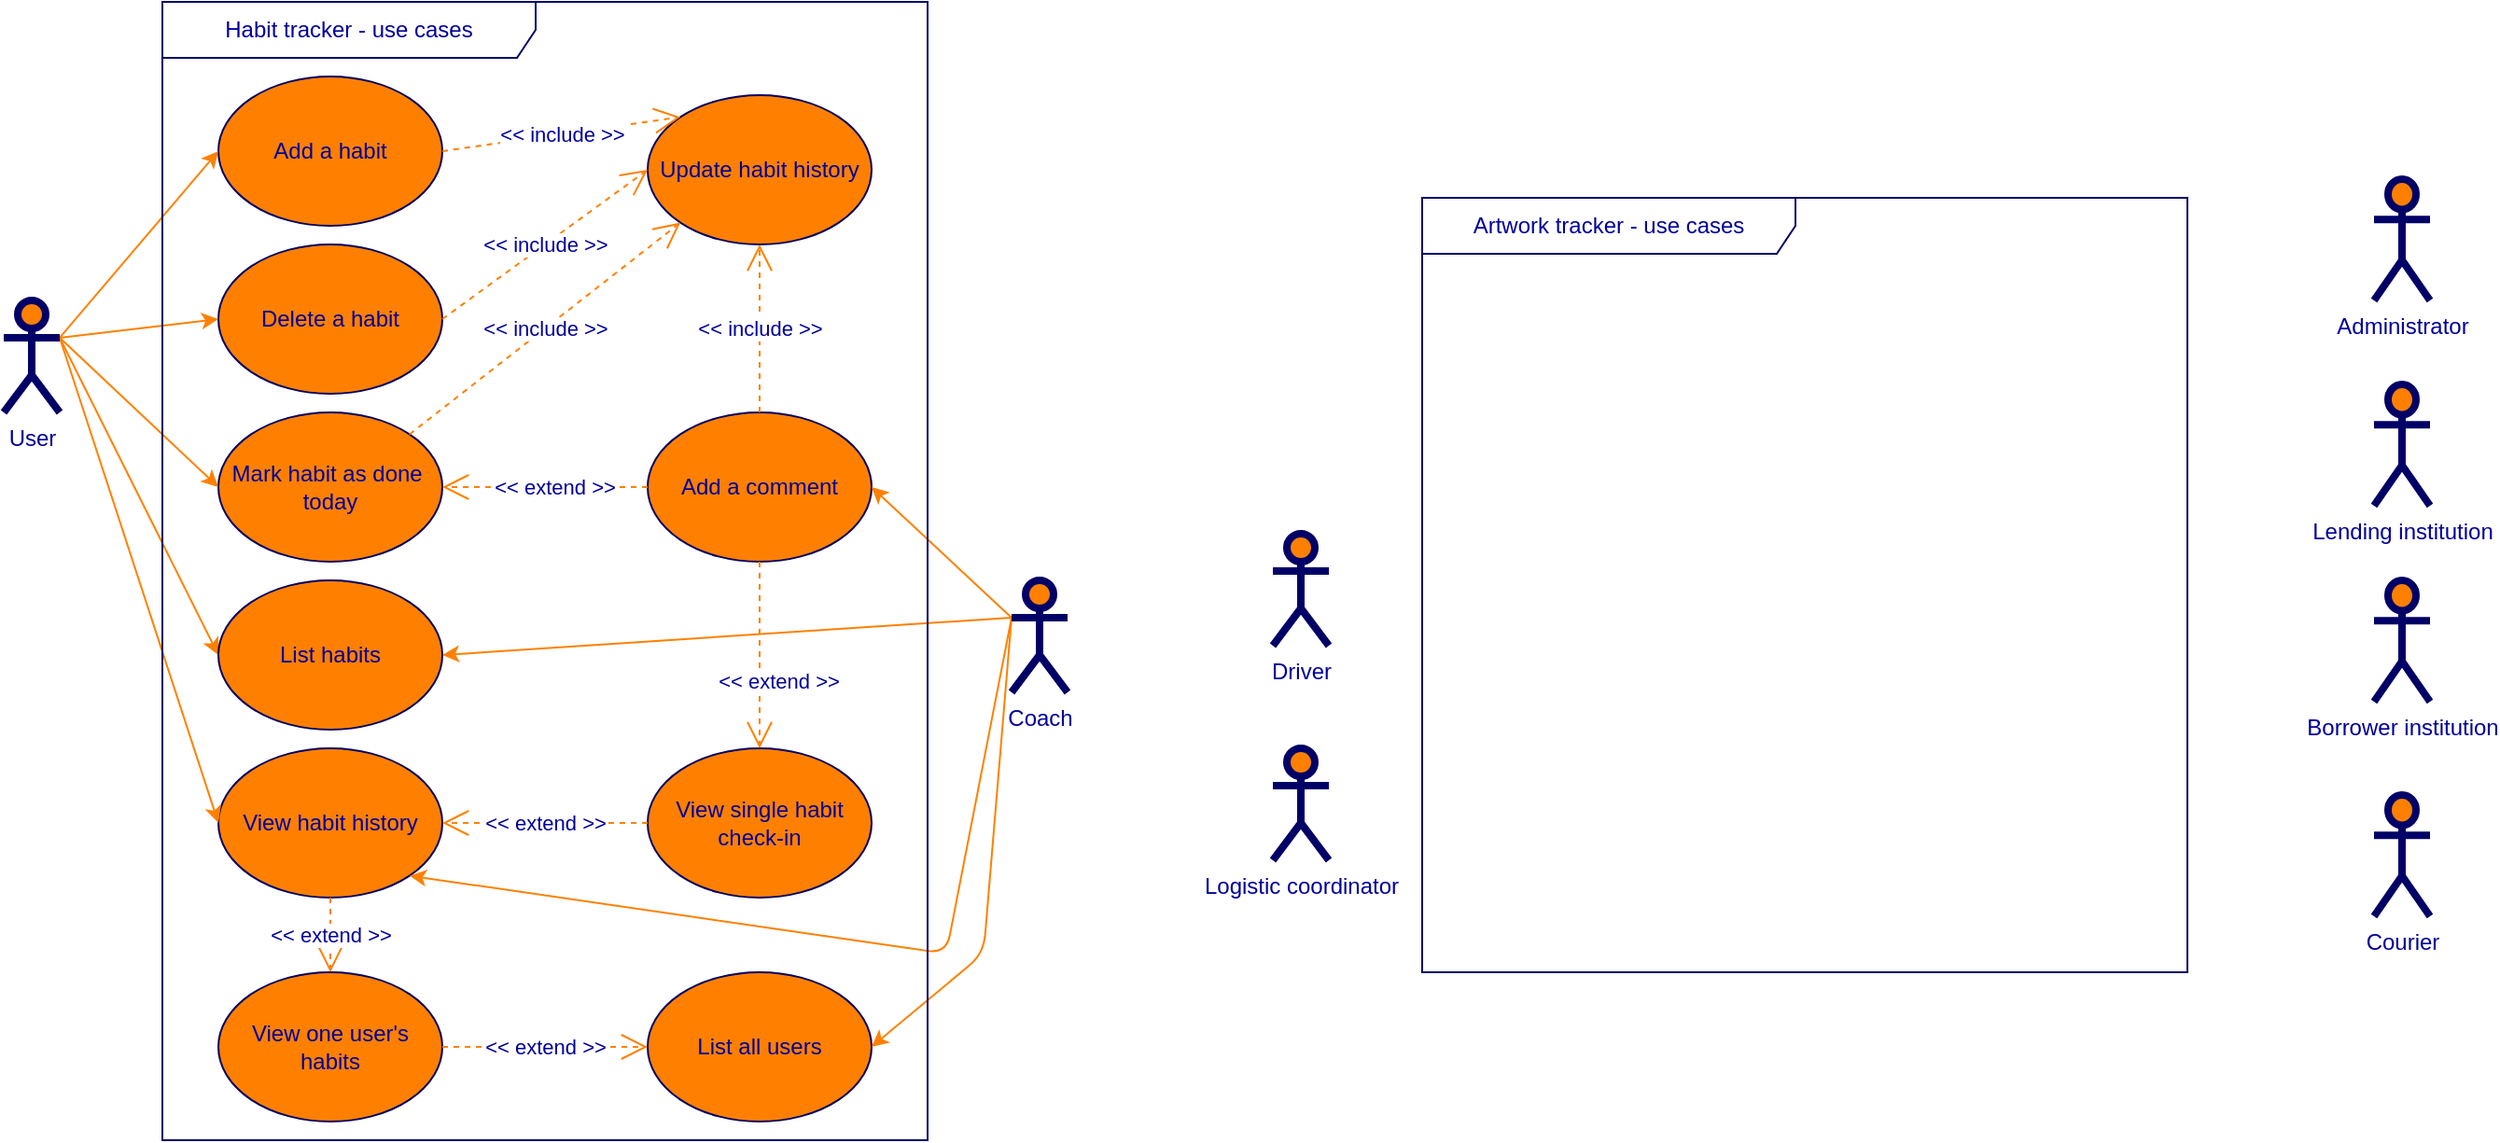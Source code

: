 <mxfile version="20.8.17" type="github">
  <diagram name="Page-1" id="6x6TZbseE-QPOk2Tuv7f">
    <mxGraphModel dx="1050" dy="587" grid="1" gridSize="10" guides="1" tooltips="1" connect="1" arrows="1" fold="1" page="1" pageScale="1" pageWidth="2336" pageHeight="1654" math="0" shadow="0">
      <root>
        <mxCell id="0" />
        <mxCell id="1" parent="0" />
        <mxCell id="Vfu94GZBrMM-B6HO3JxG-1" value="Add a habit" style="ellipse;whiteSpace=wrap;html=1;fillColor=#FF8000;strokeColor=#000066;fontColor=#000099;" parent="1" vertex="1">
          <mxGeometry x="245" y="75" width="120" height="80" as="geometry" />
        </mxCell>
        <mxCell id="Vfu94GZBrMM-B6HO3JxG-2" value="Delete a habit" style="ellipse;whiteSpace=wrap;html=1;fillColor=#FF8000;strokeColor=#000066;fontColor=#000099;" parent="1" vertex="1">
          <mxGeometry x="245" y="165" width="120" height="80" as="geometry" />
        </mxCell>
        <mxCell id="Vfu94GZBrMM-B6HO3JxG-3" value="Mark habit as done&amp;nbsp; today" style="ellipse;whiteSpace=wrap;html=1;fillColor=#FF8000;strokeColor=#000066;fontColor=#000099;" parent="1" vertex="1">
          <mxGeometry x="245" y="255" width="120" height="80" as="geometry" />
        </mxCell>
        <mxCell id="Vfu94GZBrMM-B6HO3JxG-4" value="Add a comment" style="ellipse;whiteSpace=wrap;html=1;fillColor=#FF8000;strokeColor=#000066;fontColor=#000099;" parent="1" vertex="1">
          <mxGeometry x="475" y="255" width="120" height="80" as="geometry" />
        </mxCell>
        <mxCell id="Vfu94GZBrMM-B6HO3JxG-5" value="Update habit history" style="ellipse;whiteSpace=wrap;html=1;fillColor=#FF8000;strokeColor=#000066;fontColor=#000099;" parent="1" vertex="1">
          <mxGeometry x="475" y="85" width="120" height="80" as="geometry" />
        </mxCell>
        <mxCell id="Vfu94GZBrMM-B6HO3JxG-6" value="View habit history" style="ellipse;whiteSpace=wrap;html=1;fillColor=#FF8000;strokeColor=#000066;fontColor=#000099;" parent="1" vertex="1">
          <mxGeometry x="245" y="435" width="120" height="80" as="geometry" />
        </mxCell>
        <mxCell id="Vfu94GZBrMM-B6HO3JxG-7" value="View one user&#39;s habits" style="ellipse;whiteSpace=wrap;html=1;fillColor=#FF8000;strokeColor=#000066;fontColor=#000099;" parent="1" vertex="1">
          <mxGeometry x="245" y="555" width="120" height="80" as="geometry" />
        </mxCell>
        <mxCell id="Vfu94GZBrMM-B6HO3JxG-8" value="View single habit check-in" style="ellipse;whiteSpace=wrap;html=1;fillColor=#FF8000;strokeColor=#000066;fontColor=#000099;" parent="1" vertex="1">
          <mxGeometry x="475" y="435" width="120" height="80" as="geometry" />
        </mxCell>
        <mxCell id="Vfu94GZBrMM-B6HO3JxG-9" value="List all users" style="ellipse;whiteSpace=wrap;html=1;fillColor=#FF8000;strokeColor=#000066;fontColor=#000099;" parent="1" vertex="1">
          <mxGeometry x="475" y="555" width="120" height="80" as="geometry" />
        </mxCell>
        <mxCell id="Vfu94GZBrMM-B6HO3JxG-10" style="html=1;exitX=1;exitY=0.333;exitPerimeter=0;entryX=0;entryY=0.5;jettySize=auto;orthogonalLoop=1;fillColor=#f8cecc;strokeColor=#FF8000;curved=1;fontColor=#000099;" parent="1" source="Vfu94GZBrMM-B6HO3JxG-15" target="Vfu94GZBrMM-B6HO3JxG-1" edge="1">
          <mxGeometry relative="1" as="geometry" />
        </mxCell>
        <mxCell id="Vfu94GZBrMM-B6HO3JxG-11" style="html=1;exitX=1;exitY=0.333;exitPerimeter=0;entryX=0;entryY=0.5;jettySize=auto;orthogonalLoop=1;curved=1;fontColor=#000099;strokeColor=#FF8000;" parent="1" source="Vfu94GZBrMM-B6HO3JxG-15" target="Vfu94GZBrMM-B6HO3JxG-2" edge="1">
          <mxGeometry relative="1" as="geometry" />
        </mxCell>
        <mxCell id="Vfu94GZBrMM-B6HO3JxG-12" style="rounded=0;html=1;exitX=1;exitY=0.333;exitPerimeter=0;entryX=0;entryY=0.5;jettySize=auto;orthogonalLoop=1;fontColor=#000099;strokeColor=#FF8000;" parent="1" source="Vfu94GZBrMM-B6HO3JxG-15" target="Vfu94GZBrMM-B6HO3JxG-26" edge="1">
          <mxGeometry relative="1" as="geometry" />
        </mxCell>
        <mxCell id="Vfu94GZBrMM-B6HO3JxG-13" style="edgeStyle=none;curved=1;html=1;exitX=1;exitY=0.333;exitPerimeter=0;entryX=0;entryY=0.5;jettySize=auto;orthogonalLoop=1;strokeColor=#FF8000;fontColor=#000099;" parent="1" source="Vfu94GZBrMM-B6HO3JxG-15" target="Vfu94GZBrMM-B6HO3JxG-3" edge="1">
          <mxGeometry relative="1" as="geometry" />
        </mxCell>
        <mxCell id="Vfu94GZBrMM-B6HO3JxG-14" style="edgeStyle=none;curved=1;html=1;exitX=1;exitY=0.333;exitPerimeter=0;jettySize=auto;orthogonalLoop=1;strokeColor=#FF8000;entryX=0;entryY=0.5;fontColor=#000099;" parent="1" source="Vfu94GZBrMM-B6HO3JxG-15" target="Vfu94GZBrMM-B6HO3JxG-6" edge="1">
          <mxGeometry relative="1" as="geometry" />
        </mxCell>
        <mxCell id="Vfu94GZBrMM-B6HO3JxG-15" value="User" style="shape=umlActor;verticalLabelPosition=bottom;labelBackgroundColor=#ffffff;verticalAlign=top;html=1;strokeWidth=4;fillColor=#FF8000;strokeColor=#000066;fontColor=#000099;" parent="1" vertex="1">
          <mxGeometry x="130" y="195" width="30" height="60" as="geometry" />
        </mxCell>
        <mxCell id="Vfu94GZBrMM-B6HO3JxG-16" style="rounded=0;html=1;exitX=0;exitY=0.333;exitPerimeter=0;entryX=1;entryY=0.5;jettySize=auto;orthogonalLoop=1;fontColor=#000099;strokeColor=#FF8000;" parent="1" source="Vfu94GZBrMM-B6HO3JxG-20" target="Vfu94GZBrMM-B6HO3JxG-4" edge="1">
          <mxGeometry relative="1" as="geometry" />
        </mxCell>
        <mxCell id="Vfu94GZBrMM-B6HO3JxG-17" style="edgeStyle=none;curved=1;html=1;exitX=0;exitY=0.333;exitPerimeter=0;entryX=1;entryY=0.5;jettySize=auto;orthogonalLoop=1;strokeColor=#FF8000;fontColor=#000099;" parent="1" source="Vfu94GZBrMM-B6HO3JxG-20" target="Vfu94GZBrMM-B6HO3JxG-26" edge="1">
          <mxGeometry relative="1" as="geometry" />
        </mxCell>
        <mxCell id="Vfu94GZBrMM-B6HO3JxG-18" style="edgeStyle=none;html=1;exitX=0;exitY=0.333;exitPerimeter=0;entryX=1;entryY=1;jettySize=auto;orthogonalLoop=1;strokeColor=#FF8000;rounded=1;fontColor=#000099;" parent="1" source="Vfu94GZBrMM-B6HO3JxG-20" target="Vfu94GZBrMM-B6HO3JxG-6" edge="1">
          <mxGeometry relative="1" as="geometry">
            <Array as="points">
              <mxPoint x="635" y="545" />
            </Array>
          </mxGeometry>
        </mxCell>
        <mxCell id="Vfu94GZBrMM-B6HO3JxG-19" style="edgeStyle=none;rounded=1;html=1;exitX=0;exitY=0.333;exitPerimeter=0;entryX=1;entryY=0.5;jettySize=auto;orthogonalLoop=1;strokeColor=#FF8000;fontSize=14;fontColor=#000099;" parent="1" source="Vfu94GZBrMM-B6HO3JxG-20" target="Vfu94GZBrMM-B6HO3JxG-9" edge="1">
          <mxGeometry relative="1" as="geometry">
            <Array as="points">
              <mxPoint x="655" y="545" />
            </Array>
          </mxGeometry>
        </mxCell>
        <mxCell id="Vfu94GZBrMM-B6HO3JxG-20" value="Coach" style="shape=umlActor;verticalLabelPosition=bottom;labelBackgroundColor=#ffffff;verticalAlign=top;html=1;strokeWidth=4;fillColor=#FF8000;strokeColor=#000066;fontColor=#000099;" parent="1" vertex="1">
          <mxGeometry x="670" y="345" width="30" height="60" as="geometry" />
        </mxCell>
        <mxCell id="Vfu94GZBrMM-B6HO3JxG-21" value="&amp;lt;&amp;lt; extend &amp;gt;&amp;gt;" style="endArrow=open;endSize=12;dashed=1;html=1;exitX=0;exitY=0.5;entryX=1;entryY=0.5;fontColor=#000099;strokeColor=#FF8000;" parent="1" source="Vfu94GZBrMM-B6HO3JxG-8" target="Vfu94GZBrMM-B6HO3JxG-6" edge="1">
          <mxGeometry width="160" relative="1" as="geometry">
            <mxPoint x="495.333" y="305.333" as="sourcePoint" />
            <mxPoint x="375.333" y="305.333" as="targetPoint" />
          </mxGeometry>
        </mxCell>
        <mxCell id="Vfu94GZBrMM-B6HO3JxG-22" value="Habit tracker - use cases" style="shape=umlFrame;whiteSpace=wrap;html=1;strokeWidth=1;fillColor=none;width=200;height=30;fontColor=#000099;strokeColor=#000066;" parent="1" vertex="1">
          <mxGeometry x="215" y="35" width="410" height="610" as="geometry" />
        </mxCell>
        <mxCell id="Vfu94GZBrMM-B6HO3JxG-23" value="&amp;lt;&amp;lt; include &amp;gt;&amp;gt;" style="endArrow=open;endSize=12;dashed=1;html=1;exitX=1;exitY=0;entryX=0;entryY=1;fontColor=#000099;strokeColor=#FF8000;" parent="1" source="Vfu94GZBrMM-B6HO3JxG-3" target="Vfu94GZBrMM-B6HO3JxG-5" edge="1">
          <mxGeometry width="160" relative="1" as="geometry">
            <mxPoint x="495" y="395" as="sourcePoint" />
            <mxPoint x="485" y="125" as="targetPoint" />
          </mxGeometry>
        </mxCell>
        <mxCell id="Vfu94GZBrMM-B6HO3JxG-24" value="&amp;lt;&amp;lt; extend &amp;gt;&amp;gt;" style="endArrow=open;endSize=12;dashed=1;html=1;exitX=0.5;exitY=1;entryX=0.5;entryY=0;fontColor=#000099;strokeColor=#FF8000;" parent="1" source="Vfu94GZBrMM-B6HO3JxG-4" target="Vfu94GZBrMM-B6HO3JxG-8" edge="1">
          <mxGeometry x="0.273" y="10" width="160" relative="1" as="geometry">
            <mxPoint x="555" y="225" as="sourcePoint" />
            <mxPoint x="555" y="175" as="targetPoint" />
            <mxPoint as="offset" />
          </mxGeometry>
        </mxCell>
        <mxCell id="Vfu94GZBrMM-B6HO3JxG-25" value="&amp;lt;&amp;lt; extend &amp;gt;&amp;gt;" style="endArrow=open;endSize=12;dashed=1;html=1;entryX=1;entryY=0.5;exitX=0;exitY=0.5;fontColor=#000099;strokeColor=#FF8000;" parent="1" source="Vfu94GZBrMM-B6HO3JxG-4" target="Vfu94GZBrMM-B6HO3JxG-3" edge="1">
          <mxGeometry x="-0.091" width="160" relative="1" as="geometry">
            <mxPoint x="425" y="335" as="sourcePoint" />
            <mxPoint x="555" y="355" as="targetPoint" />
            <mxPoint as="offset" />
          </mxGeometry>
        </mxCell>
        <mxCell id="Vfu94GZBrMM-B6HO3JxG-26" value="List habits" style="ellipse;whiteSpace=wrap;html=1;fillColor=#FF8000;strokeColor=#000066;fontColor=#000099;" parent="1" vertex="1">
          <mxGeometry x="245" y="345" width="120" height="80" as="geometry" />
        </mxCell>
        <mxCell id="Vfu94GZBrMM-B6HO3JxG-27" value="&amp;lt;&amp;lt; include &amp;gt;&amp;gt;" style="endArrow=open;endSize=12;dashed=1;html=1;exitX=1;exitY=0.5;entryX=0;entryY=0.5;fontColor=#000099;strokeColor=#FF8000;" parent="1" source="Vfu94GZBrMM-B6HO3JxG-2" target="Vfu94GZBrMM-B6HO3JxG-5" edge="1">
          <mxGeometry width="160" relative="1" as="geometry">
            <mxPoint x="357" y="277" as="sourcePoint" />
            <mxPoint x="513" y="163" as="targetPoint" />
          </mxGeometry>
        </mxCell>
        <mxCell id="Vfu94GZBrMM-B6HO3JxG-28" value="&amp;lt;&amp;lt; include &amp;gt;&amp;gt;" style="endArrow=open;endSize=12;dashed=1;html=1;exitX=1;exitY=0.5;entryX=0;entryY=0;fontColor=#000099;strokeColor=#FF8000;" parent="1" source="Vfu94GZBrMM-B6HO3JxG-1" target="Vfu94GZBrMM-B6HO3JxG-5" edge="1">
          <mxGeometry width="160" relative="1" as="geometry">
            <mxPoint x="375" y="215" as="sourcePoint" />
            <mxPoint x="495" y="135" as="targetPoint" />
          </mxGeometry>
        </mxCell>
        <mxCell id="Vfu94GZBrMM-B6HO3JxG-29" value="&amp;lt;&amp;lt; include &amp;gt;&amp;gt;" style="endArrow=open;endSize=12;dashed=1;html=1;exitX=0.5;exitY=0;entryX=0.5;entryY=1;fontColor=#000099;strokeColor=#FF8000;" parent="1" source="Vfu94GZBrMM-B6HO3JxG-4" target="Vfu94GZBrMM-B6HO3JxG-5" edge="1">
          <mxGeometry width="160" relative="1" as="geometry">
            <mxPoint x="357" y="277" as="sourcePoint" />
            <mxPoint x="503" y="163" as="targetPoint" />
          </mxGeometry>
        </mxCell>
        <mxCell id="Vfu94GZBrMM-B6HO3JxG-30" value="&amp;lt;&amp;lt; extend &amp;gt;&amp;gt;" style="endArrow=open;endSize=12;dashed=1;html=1;exitX=1;exitY=0.5;entryX=0;entryY=0.5;fontColor=#000099;strokeColor=#FF8000;" parent="1" source="Vfu94GZBrMM-B6HO3JxG-7" target="Vfu94GZBrMM-B6HO3JxG-9" edge="1">
          <mxGeometry width="160" relative="1" as="geometry">
            <mxPoint x="485" y="485" as="sourcePoint" />
            <mxPoint x="375" y="485" as="targetPoint" />
          </mxGeometry>
        </mxCell>
        <mxCell id="Vfu94GZBrMM-B6HO3JxG-31" value="&amp;lt;&amp;lt; extend &amp;gt;&amp;gt;" style="endArrow=open;endSize=12;dashed=1;html=1;exitX=0.5;exitY=1;entryX=0.5;entryY=0;fontColor=#000099;strokeColor=#FF8000;" parent="1" source="Vfu94GZBrMM-B6HO3JxG-6" target="Vfu94GZBrMM-B6HO3JxG-7" edge="1">
          <mxGeometry width="160" relative="1" as="geometry">
            <mxPoint x="375" y="605" as="sourcePoint" />
            <mxPoint x="425" y="565" as="targetPoint" />
          </mxGeometry>
        </mxCell>
        <mxCell id="aFN2-VFNgICGjjfd_nI_-1" value="Artwork&amp;nbsp;tracker - use cases" style="shape=umlFrame;whiteSpace=wrap;html=1;strokeWidth=1;fillColor=none;width=200;height=30;fontColor=#000099;strokeColor=#000066;" vertex="1" parent="1">
          <mxGeometry x="890" y="140" width="410" height="415" as="geometry" />
        </mxCell>
        <mxCell id="aFN2-VFNgICGjjfd_nI_-2" value="Driver" style="shape=umlActor;verticalLabelPosition=bottom;labelBackgroundColor=#ffffff;verticalAlign=top;html=1;strokeWidth=4;fillColor=#FF8000;strokeColor=#000066;fontColor=#000099;" vertex="1" parent="1">
          <mxGeometry x="810" y="320" width="30" height="60" as="geometry" />
        </mxCell>
        <mxCell id="aFN2-VFNgICGjjfd_nI_-3" value="Administrator" style="shape=umlActor;verticalLabelPosition=bottom;labelBackgroundColor=#ffffff;verticalAlign=top;html=1;strokeWidth=4;fillColor=#FF8000;strokeColor=#000066;fontColor=#000099;" vertex="1" parent="1">
          <mxGeometry x="1400" y="130" width="30" height="65" as="geometry" />
        </mxCell>
        <mxCell id="aFN2-VFNgICGjjfd_nI_-5" value="Lending institution" style="shape=umlActor;verticalLabelPosition=bottom;labelBackgroundColor=#ffffff;verticalAlign=top;html=1;strokeWidth=4;fillColor=#FF8000;strokeColor=#000066;fontColor=#000099;" vertex="1" parent="1">
          <mxGeometry x="1400" y="240" width="30" height="65" as="geometry" />
        </mxCell>
        <mxCell id="aFN2-VFNgICGjjfd_nI_-6" value="Borrower institution" style="shape=umlActor;verticalLabelPosition=bottom;labelBackgroundColor=#ffffff;verticalAlign=top;html=1;strokeWidth=4;fillColor=#FF8000;strokeColor=#000066;fontColor=#000099;" vertex="1" parent="1">
          <mxGeometry x="1400" y="345" width="30" height="65" as="geometry" />
        </mxCell>
        <mxCell id="aFN2-VFNgICGjjfd_nI_-7" value="Courier" style="shape=umlActor;verticalLabelPosition=bottom;labelBackgroundColor=#ffffff;verticalAlign=top;html=1;strokeWidth=4;fillColor=#FF8000;strokeColor=#000066;fontColor=#000099;" vertex="1" parent="1">
          <mxGeometry x="1400" y="460" width="30" height="65" as="geometry" />
        </mxCell>
        <mxCell id="aFN2-VFNgICGjjfd_nI_-8" value="Logistic coordinator" style="shape=umlActor;verticalLabelPosition=bottom;labelBackgroundColor=#ffffff;verticalAlign=top;html=1;strokeWidth=4;fillColor=#FF8000;strokeColor=#000066;fontColor=#000099;" vertex="1" parent="1">
          <mxGeometry x="810" y="435" width="30" height="60" as="geometry" />
        </mxCell>
      </root>
    </mxGraphModel>
  </diagram>
</mxfile>
